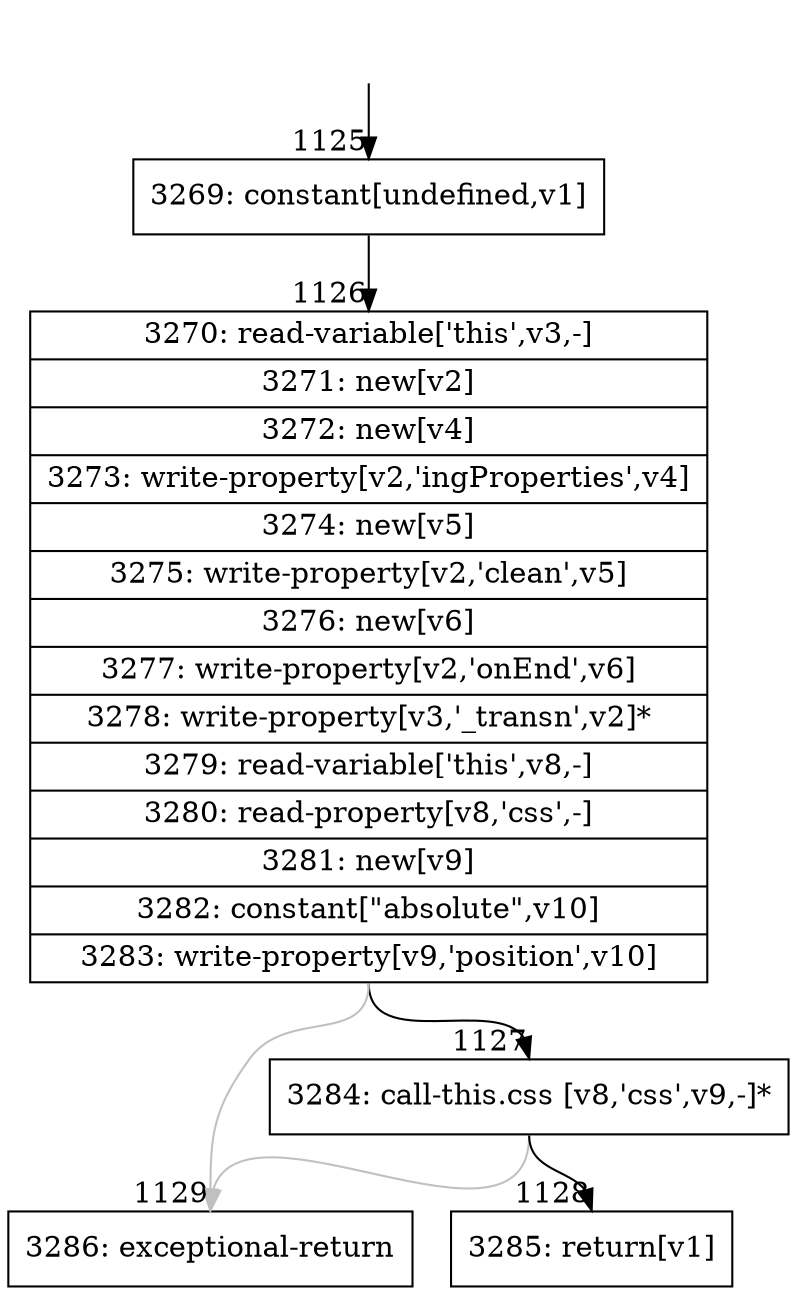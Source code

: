 digraph {
rankdir="TD"
BB_entry106[shape=none,label=""];
BB_entry106 -> BB1125 [tailport=s, headport=n, headlabel="    1125"]
BB1125 [shape=record label="{3269: constant[undefined,v1]}" ] 
BB1125 -> BB1126 [tailport=s, headport=n, headlabel="      1126"]
BB1126 [shape=record label="{3270: read-variable['this',v3,-]|3271: new[v2]|3272: new[v4]|3273: write-property[v2,'ingProperties',v4]|3274: new[v5]|3275: write-property[v2,'clean',v5]|3276: new[v6]|3277: write-property[v2,'onEnd',v6]|3278: write-property[v3,'_transn',v2]*|3279: read-variable['this',v8,-]|3280: read-property[v8,'css',-]|3281: new[v9]|3282: constant[\"absolute\",v10]|3283: write-property[v9,'position',v10]}" ] 
BB1126 -> BB1127 [tailport=s, headport=n, headlabel="      1127"]
BB1126 -> BB1129 [tailport=s, headport=n, color=gray, headlabel="      1129"]
BB1127 [shape=record label="{3284: call-this.css [v8,'css',v9,-]*}" ] 
BB1127 -> BB1128 [tailport=s, headport=n, headlabel="      1128"]
BB1127 -> BB1129 [tailport=s, headport=n, color=gray]
BB1128 [shape=record label="{3285: return[v1]}" ] 
BB1129 [shape=record label="{3286: exceptional-return}" ] 
//#$~ 1600
}
